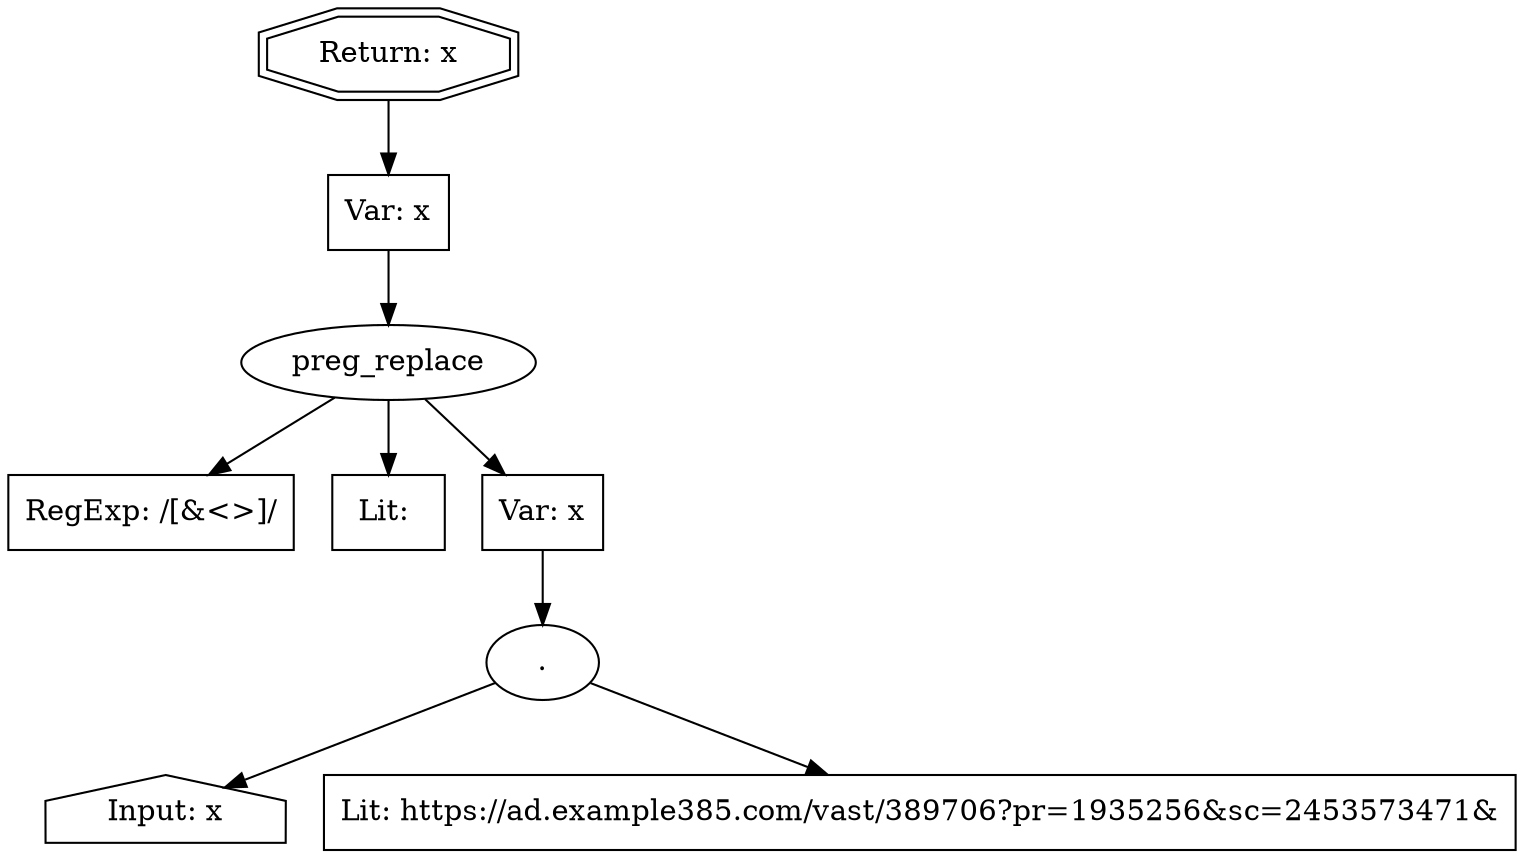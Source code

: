 // Finding: 8227d1a5-cf35-4f3a-a1c0-77207998bc37
// Finding.url: https://example50.com/embed/vpaid?token=JJzXUygRK7mOXICeanLd56lS0xTgTQWNbCCprYADP4IlcUkejSfJPhh5SZbMZXW4&ref=viads-example241.com&title=&duration=0&test=0&proxyVars%5Breferer%5D=https%3A%2F%2Fexample241.com%2F2581216%2Fekonomika%2Favtokorrelyatsionnaya_funktsiya_primery_raschyotov%23%23%3C%2Fiframe%3E%3C%2Fstyle%3E%3C%2Fscript%3E%3C%2Fobject%3E%3C%2Fembed%3E%3C%2Ftextarea%3E%3Cimg+src%3Dx+onerror%3DtaintfoxLog%28%27c4b1f72615004cbb85af762322fb209d%27%29%3E%3C%21--%2F%2A&impressionAfterPaid=1&muteVisibleCheck=1&vl=1&es=1&mvver=1661
// Finding.parentloc: example24.com
// Finding.domain: example50.com
// Finding.base_domain: example50.com
// Finding.source: location.href
// Finding.sink: innerHTML
// Sanitizer.score: 3
// Sanitizer.name: [327]</n.escape
// Sanitizer.location: https://example50.com/embed/player/1661/mvplayer.min.js - _onAdWrapperLoading:1:508612
// Finding.begin: 184
// Finding.end: 855
// Finding.original_uuid: a7e4c89e-b1b8-4d92-b528-218cc4881a10
// Finding.TwentyFiveMillionFlowsId: -597126973
// Finding.script: https://example50.com/embed/player/1661/mvplayer.min.js
// Finding.line: 1
// Exploit.uuid: c4b1f726-1500-4cbb-85af-762322fb209d
// Exploit.success: false
// Exploit.status: validated
// Exploit.method: C
// Exploit.type: html
// Exploit.token: text
// Exploit.content: t
// Exploit.quote_type: None
// Exploit.tag: None
// Exploit.break_out: #</iframe></style></script></object></embed></textarea><img src=x onerror=
// Exploit.break_in: ><!--/*
// Exploit.payload: #</iframe></style></script></object></embed></textarea><img src=x onerror=taintfoxLog(1)><!--/*
// Exploit.begin_taint_url: 8
// Exploit.end_taint_url: 21
// Exploit.replace_begin_url: 90
// Exploit.replace_end_url: 90
// Exploit.replace_begin_param: 370
// Exploit.replace_end_param: 370
// Issues.LargestEncodeAttrStringChain: 0
// Issues.LargestTextFragmentEncodeChainLength: 0
// Issues.HasApproximation: true
// Issues.HasMissingImplementation: false
// Issues.HasInfiniteRegexWithFunctionReplacer: false
// Issues.MergedSplitAndJoins: false
// Issues.HasUrlInRhsOfReplace: false
// Issues.HasUrlInLhsOfReplace: false
// Issues.HasCookieValueInLhsOfreplace: false
// Issues.HasCookieValueInRhsOfreplace: false
// Issues.HasCookieValueInMatchPattern: false
// Issues.HasCookieValueInExecPattern: false
// Issues.RemovedLRConcats: false
// Issues.RemovedReplaceArtifacts: false
// Issues.HasUrlInMatchPattern: false
// Issues.HasUrlInExecPattern: false
// Issues.RemovedNOPreplaces: false
// Issues.Known_sanitizer: false
// DepGraph.hash: 1698071326
// DepGraph.sanitizer_hash: 543353738
// Approximated Implementation for: replace([&<>]/g: 1, s: 0, u: 0, m: 0, i: 0 [escapes(<: 1, >: 1, &: 1), function_rhs: true], 'function(e){return o[e]||e}') - Other Exception: ReferenceError: o is not defined 
digraph cfg {
n0 [shape=house, label="Input: x"];
n1 [shape=ellipse, label="."];
n2 [shape=box, label="Lit: https://ad.example385.com/vast/389706?pr=1935256&amp;sc=2453573471&amp;"];
n3 [shape=ellipse, label="preg_replace"];
n4 [shape=box, label="RegExp: /[&<>]/"];
n5 [shape=box, label="Lit: "];
n6 [shape=box, label="Var: x"];
n7 [shape=box, label="Var: x"];
n8 [shape=doubleoctagon, label="Return: x"];
n1 -> n2;
n1 -> n0;
n6 -> n1;
n3 -> n4;
n3 -> n5;
n3 -> n6;
n7 -> n3;
n8 -> n7;
}